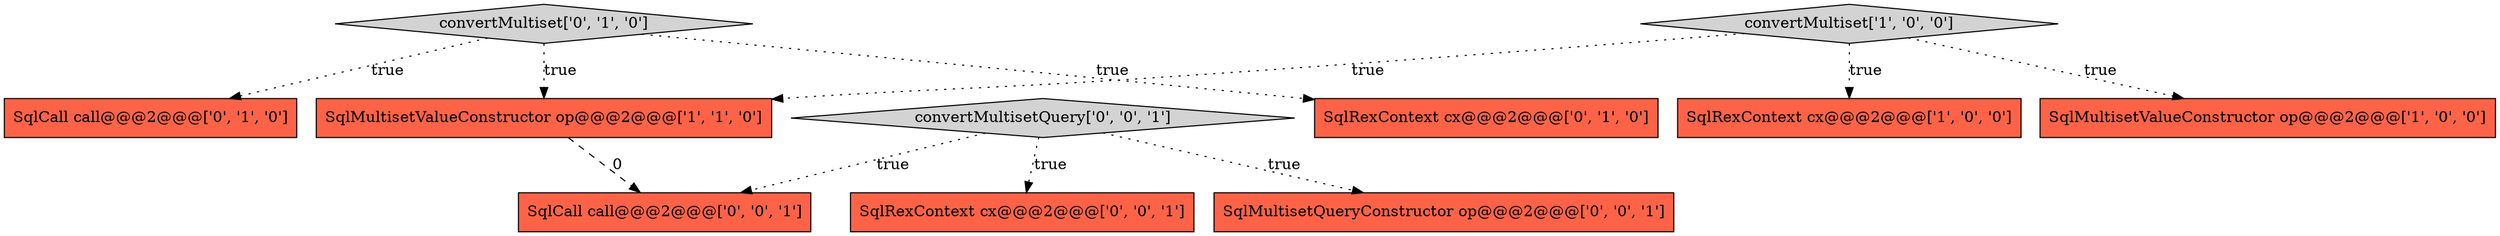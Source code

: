 digraph {
7 [style = filled, label = "SqlRexContext cx@@@2@@@['0', '0', '1']", fillcolor = tomato, shape = box image = "AAA0AAABBB3BBB"];
4 [style = filled, label = "SqlRexContext cx@@@2@@@['0', '1', '0']", fillcolor = tomato, shape = box image = "AAA0AAABBB2BBB"];
0 [style = filled, label = "SqlRexContext cx@@@2@@@['1', '0', '0']", fillcolor = tomato, shape = box image = "AAA0AAABBB1BBB"];
9 [style = filled, label = "SqlMultisetQueryConstructor op@@@2@@@['0', '0', '1']", fillcolor = tomato, shape = box image = "AAA0AAABBB3BBB"];
1 [style = filled, label = "SqlMultisetValueConstructor op@@@2@@@['1', '0', '0']", fillcolor = tomato, shape = box image = "AAA0AAABBB1BBB"];
3 [style = filled, label = "SqlMultisetValueConstructor op@@@2@@@['1', '1', '0']", fillcolor = tomato, shape = box image = "AAA0AAABBB1BBB"];
10 [style = filled, label = "SqlCall call@@@2@@@['0', '0', '1']", fillcolor = tomato, shape = box image = "AAA0AAABBB3BBB"];
5 [style = filled, label = "SqlCall call@@@2@@@['0', '1', '0']", fillcolor = tomato, shape = box image = "AAA0AAABBB2BBB"];
6 [style = filled, label = "convertMultiset['0', '1', '0']", fillcolor = lightgray, shape = diamond image = "AAA0AAABBB2BBB"];
8 [style = filled, label = "convertMultisetQuery['0', '0', '1']", fillcolor = lightgray, shape = diamond image = "AAA0AAABBB3BBB"];
2 [style = filled, label = "convertMultiset['1', '0', '0']", fillcolor = lightgray, shape = diamond image = "AAA0AAABBB1BBB"];
2->3 [style = dotted, label="true"];
8->7 [style = dotted, label="true"];
3->10 [style = dashed, label="0"];
2->0 [style = dotted, label="true"];
8->9 [style = dotted, label="true"];
6->3 [style = dotted, label="true"];
6->4 [style = dotted, label="true"];
8->10 [style = dotted, label="true"];
2->1 [style = dotted, label="true"];
6->5 [style = dotted, label="true"];
}
